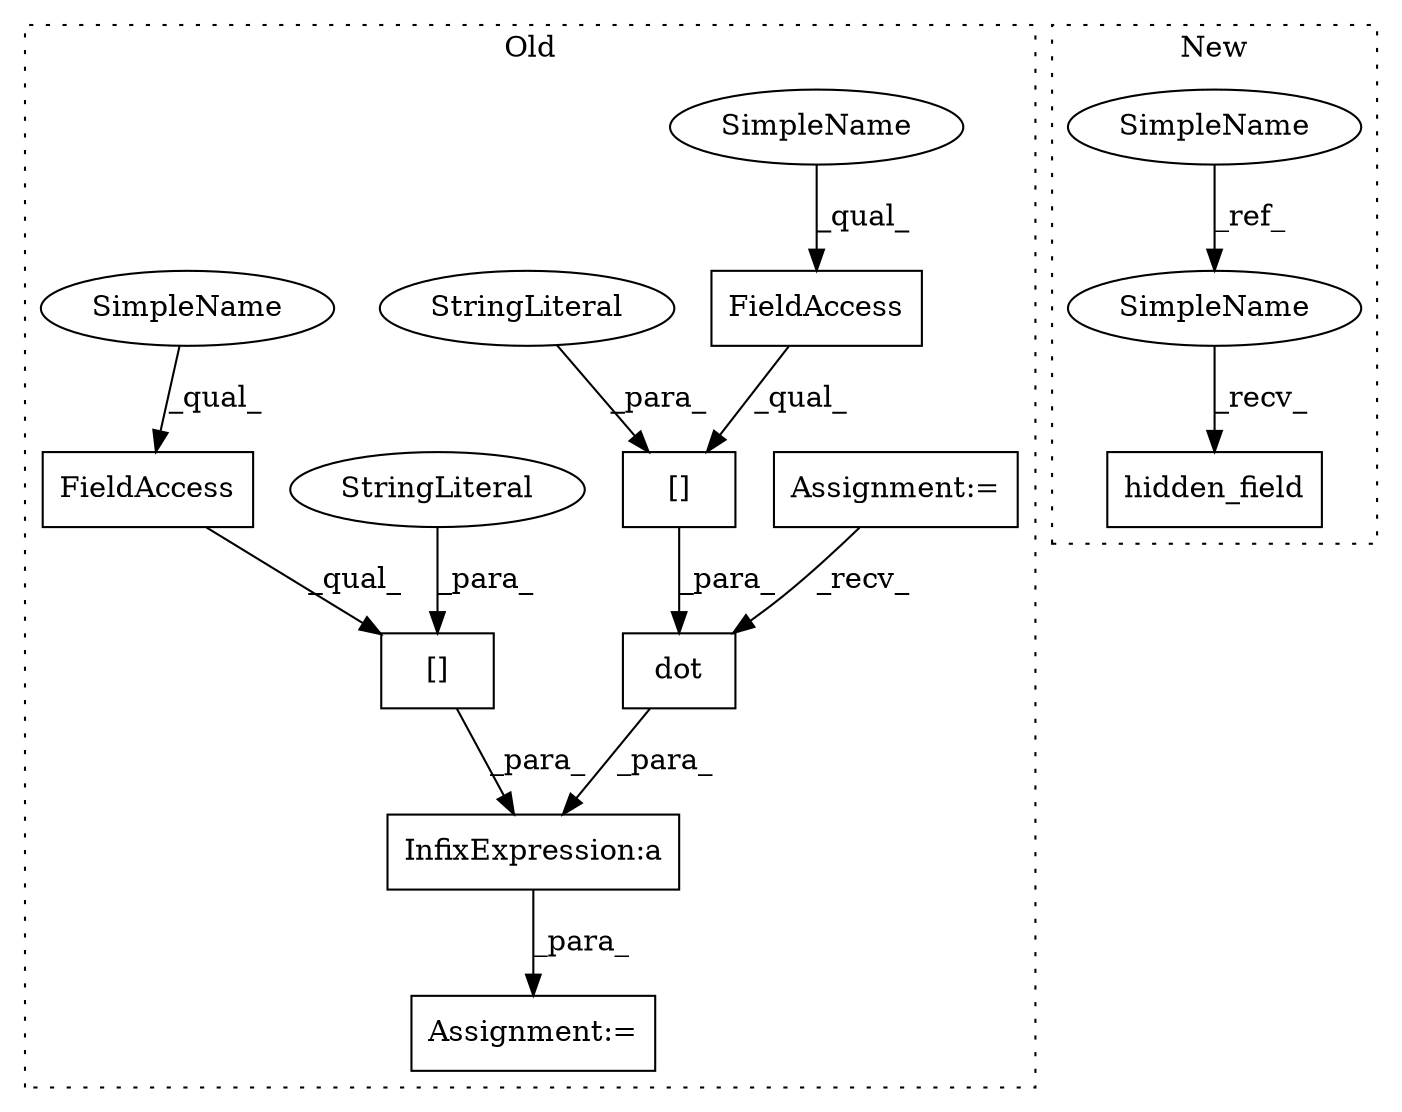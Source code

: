 digraph G {
subgraph cluster0 {
1 [label="[]" a="2" s="3783,3808" l="12,1" shape="box"];
3 [label="InfixExpression:a" a="27" s="3809" l="3" shape="box"];
4 [label="FieldAccess" a="22" s="3783" l="11" shape="box"];
6 [label="FieldAccess" a="22" s="3830" l="11" shape="box"];
7 [label="[]" a="2" s="3830,3851" l="12,1" shape="box"];
8 [label="dot" a="32" s="3818,3852" l="4,1" shape="box"];
9 [label="StringLiteral" a="45" s="3795" l="13" shape="ellipse"];
10 [label="Assignment:=" a="7" s="3781" l="1" shape="box"];
11 [label="StringLiteral" a="45" s="3842" l="9" shape="ellipse"];
12 [label="Assignment:=" a="7" s="3765" l="5" shape="box"];
14 [label="SimpleName" a="42" s="3830" l="4" shape="ellipse"];
15 [label="SimpleName" a="42" s="3783" l="4" shape="ellipse"];
label = "Old";
style="dotted";
}
subgraph cluster1 {
2 [label="hidden_field" a="32" s="3686,3706" l="13,1" shape="box"];
5 [label="SimpleName" a="42" s="3622" l="4" shape="ellipse"];
13 [label="SimpleName" a="42" s="3681" l="4" shape="ellipse"];
label = "New";
style="dotted";
}
1 -> 3 [label="_para_"];
3 -> 10 [label="_para_"];
4 -> 1 [label="_qual_"];
5 -> 13 [label="_ref_"];
6 -> 7 [label="_qual_"];
7 -> 8 [label="_para_"];
8 -> 3 [label="_para_"];
9 -> 1 [label="_para_"];
11 -> 7 [label="_para_"];
12 -> 8 [label="_recv_"];
13 -> 2 [label="_recv_"];
14 -> 6 [label="_qual_"];
15 -> 4 [label="_qual_"];
}